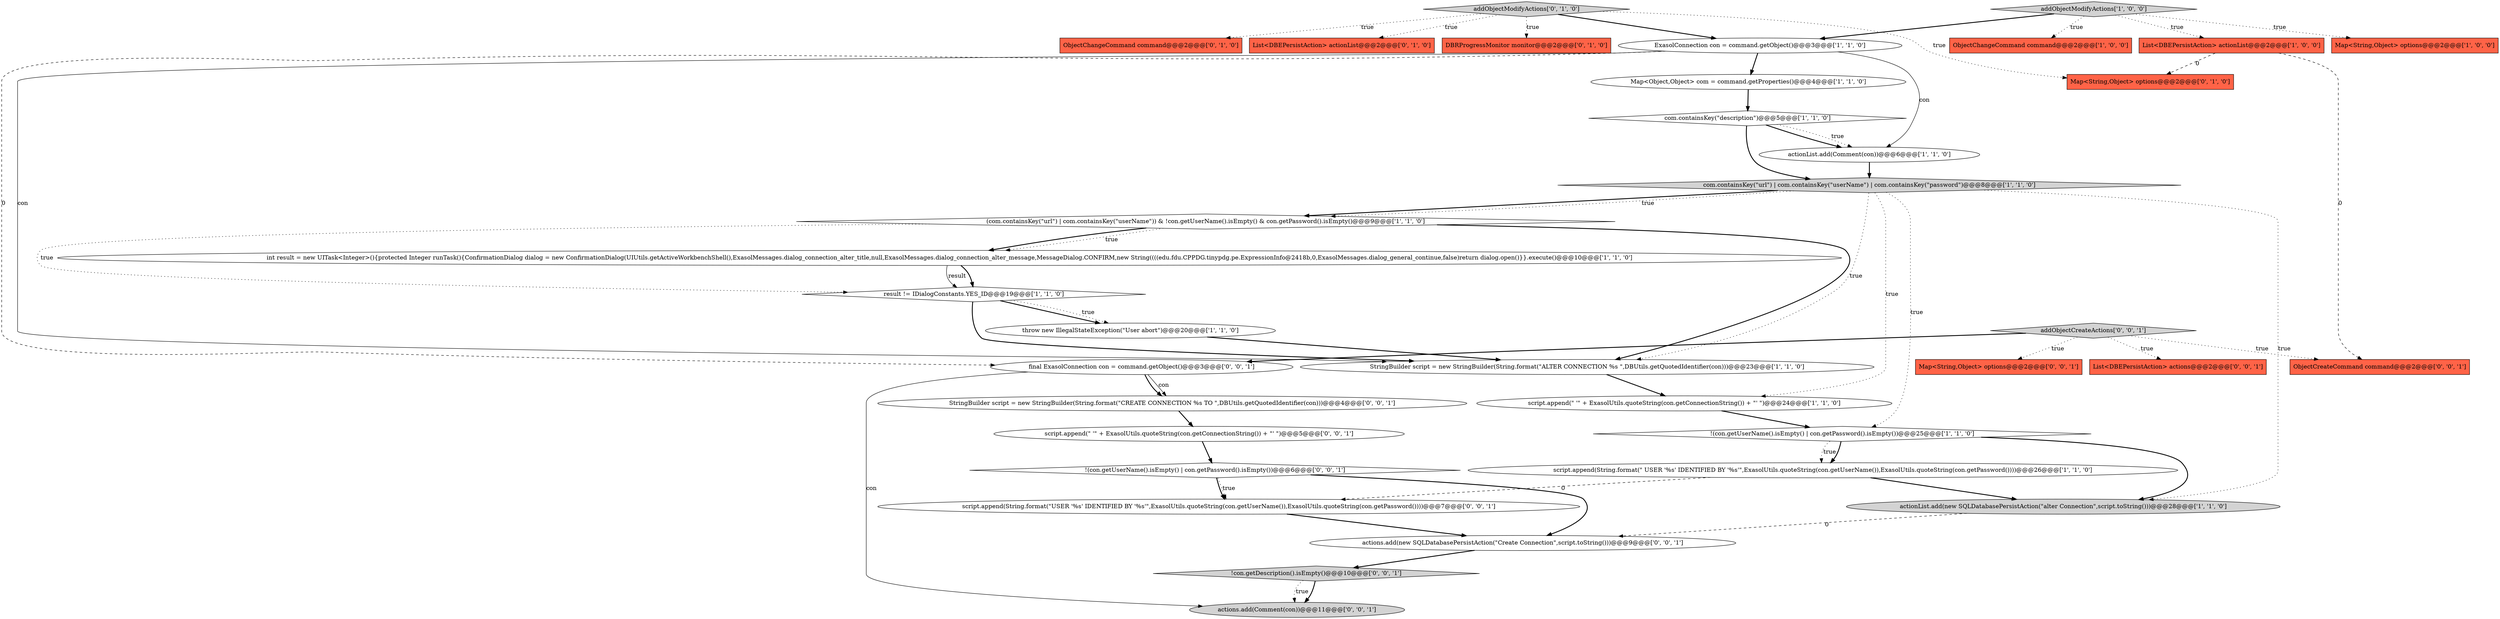 digraph {
10 [style = filled, label = "int result = new UITask<Integer>(){protected Integer runTask(){ConfirmationDialog dialog = new ConfirmationDialog(UIUtils.getActiveWorkbenchShell(),ExasolMessages.dialog_connection_alter_title,null,ExasolMessages.dialog_connection_alter_message,MessageDialog.CONFIRM,new String((((edu.fdu.CPPDG.tinypdg.pe.ExpressionInfo@2418b,0,ExasolMessages.dialog_general_continue,false)return dialog.open()}}.execute()@@@10@@@['1', '1', '0']", fillcolor = white, shape = ellipse image = "AAA0AAABBB1BBB"];
23 [style = filled, label = "actions.add(new SQLDatabasePersistAction(\"Create Connection\",script.toString()))@@@9@@@['0', '0', '1']", fillcolor = white, shape = ellipse image = "AAA0AAABBB3BBB"];
17 [style = filled, label = "(com.containsKey(\"url\") | com.containsKey(\"userName\")) & !con.getUserName().isEmpty() & con.getPassword().isEmpty()@@@9@@@['1', '1', '0']", fillcolor = white, shape = diamond image = "AAA0AAABBB1BBB"];
20 [style = filled, label = "ObjectChangeCommand command@@@2@@@['0', '1', '0']", fillcolor = tomato, shape = box image = "AAA0AAABBB2BBB"];
25 [style = filled, label = "List<DBEPersistAction> actions@@@2@@@['0', '0', '1']", fillcolor = tomato, shape = box image = "AAA0AAABBB3BBB"];
29 [style = filled, label = "script.append(\" '\" + ExasolUtils.quoteString(con.getConnectionString()) + \"' \")@@@5@@@['0', '0', '1']", fillcolor = white, shape = ellipse image = "AAA0AAABBB3BBB"];
4 [style = filled, label = "actionList.add(new SQLDatabasePersistAction(\"alter Connection\",script.toString()))@@@28@@@['1', '1', '0']", fillcolor = lightgray, shape = ellipse image = "AAA0AAABBB1BBB"];
31 [style = filled, label = "ObjectCreateCommand command@@@2@@@['0', '0', '1']", fillcolor = tomato, shape = box image = "AAA0AAABBB3BBB"];
15 [style = filled, label = "script.append(String.format(\" USER '%s' IDENTIFIED BY '%s'\",ExasolUtils.quoteString(con.getUserName()),ExasolUtils.quoteString(con.getPassword())))@@@26@@@['1', '1', '0']", fillcolor = white, shape = ellipse image = "AAA0AAABBB1BBB"];
7 [style = filled, label = "Map<Object,Object> com = command.getProperties()@@@4@@@['1', '1', '0']", fillcolor = white, shape = ellipse image = "AAA0AAABBB1BBB"];
24 [style = filled, label = "final ExasolConnection con = command.getObject()@@@3@@@['0', '0', '1']", fillcolor = white, shape = ellipse image = "AAA0AAABBB3BBB"];
33 [style = filled, label = "!(con.getUserName().isEmpty() | con.getPassword().isEmpty())@@@6@@@['0', '0', '1']", fillcolor = white, shape = diamond image = "AAA0AAABBB3BBB"];
12 [style = filled, label = "ObjectChangeCommand command@@@2@@@['1', '0', '0']", fillcolor = tomato, shape = box image = "AAA0AAABBB1BBB"];
28 [style = filled, label = "!con.getDescription().isEmpty()@@@10@@@['0', '0', '1']", fillcolor = lightgray, shape = diamond image = "AAA0AAABBB3BBB"];
27 [style = filled, label = "Map<String,Object> options@@@2@@@['0', '0', '1']", fillcolor = tomato, shape = box image = "AAA0AAABBB3BBB"];
3 [style = filled, label = "addObjectModifyActions['1', '0', '0']", fillcolor = lightgray, shape = diamond image = "AAA0AAABBB1BBB"];
6 [style = filled, label = "com.containsKey(\"description\")@@@5@@@['1', '1', '0']", fillcolor = white, shape = diamond image = "AAA0AAABBB1BBB"];
26 [style = filled, label = "addObjectCreateActions['0', '0', '1']", fillcolor = lightgray, shape = diamond image = "AAA0AAABBB3BBB"];
2 [style = filled, label = "com.containsKey(\"url\") | com.containsKey(\"userName\") | com.containsKey(\"password\")@@@8@@@['1', '1', '0']", fillcolor = lightgray, shape = diamond image = "AAA0AAABBB1BBB"];
32 [style = filled, label = "script.append(String.format(\"USER '%s' IDENTIFIED BY '%s'\",ExasolUtils.quoteString(con.getUserName()),ExasolUtils.quoteString(con.getPassword())))@@@7@@@['0', '0', '1']", fillcolor = white, shape = ellipse image = "AAA0AAABBB3BBB"];
0 [style = filled, label = "StringBuilder script = new StringBuilder(String.format(\"ALTER CONNECTION %s \",DBUtils.getQuotedIdentifier(con)))@@@23@@@['1', '1', '0']", fillcolor = white, shape = ellipse image = "AAA0AAABBB1BBB"];
13 [style = filled, label = "List<DBEPersistAction> actionList@@@2@@@['1', '0', '0']", fillcolor = tomato, shape = box image = "AAA1AAABBB1BBB"];
34 [style = filled, label = "actions.add(Comment(con))@@@11@@@['0', '0', '1']", fillcolor = lightgray, shape = ellipse image = "AAA0AAABBB3BBB"];
1 [style = filled, label = "actionList.add(Comment(con))@@@6@@@['1', '1', '0']", fillcolor = white, shape = ellipse image = "AAA0AAABBB1BBB"];
19 [style = filled, label = "List<DBEPersistAction> actionList@@@2@@@['0', '1', '0']", fillcolor = tomato, shape = box image = "AAA0AAABBB2BBB"];
16 [style = filled, label = "ExasolConnection con = command.getObject()@@@3@@@['1', '1', '0']", fillcolor = white, shape = ellipse image = "AAA0AAABBB1BBB"];
8 [style = filled, label = "result != IDialogConstants.YES_ID@@@19@@@['1', '1', '0']", fillcolor = white, shape = diamond image = "AAA0AAABBB1BBB"];
30 [style = filled, label = "StringBuilder script = new StringBuilder(String.format(\"CREATE CONNECTION %s TO \",DBUtils.getQuotedIdentifier(con)))@@@4@@@['0', '0', '1']", fillcolor = white, shape = ellipse image = "AAA0AAABBB3BBB"];
5 [style = filled, label = "throw new IllegalStateException(\"User abort\")@@@20@@@['1', '1', '0']", fillcolor = white, shape = ellipse image = "AAA0AAABBB1BBB"];
9 [style = filled, label = "Map<String,Object> options@@@2@@@['1', '0', '0']", fillcolor = tomato, shape = box image = "AAA0AAABBB1BBB"];
18 [style = filled, label = "DBRProgressMonitor monitor@@@2@@@['0', '1', '0']", fillcolor = tomato, shape = box image = "AAA0AAABBB2BBB"];
21 [style = filled, label = "Map<String,Object> options@@@2@@@['0', '1', '0']", fillcolor = tomato, shape = box image = "AAA1AAABBB2BBB"];
14 [style = filled, label = "!(con.getUserName().isEmpty() | con.getPassword().isEmpty())@@@25@@@['1', '1', '0']", fillcolor = white, shape = diamond image = "AAA0AAABBB1BBB"];
11 [style = filled, label = "script.append(\" '\" + ExasolUtils.quoteString(con.getConnectionString()) + \"' \")@@@24@@@['1', '1', '0']", fillcolor = white, shape = ellipse image = "AAA0AAABBB1BBB"];
22 [style = filled, label = "addObjectModifyActions['0', '1', '0']", fillcolor = lightgray, shape = diamond image = "AAA0AAABBB2BBB"];
2->17 [style = bold, label=""];
22->21 [style = dotted, label="true"];
17->10 [style = bold, label=""];
16->1 [style = solid, label="con"];
2->0 [style = dotted, label="true"];
32->23 [style = bold, label=""];
22->18 [style = dotted, label="true"];
22->19 [style = dotted, label="true"];
28->34 [style = bold, label=""];
11->14 [style = bold, label=""];
16->0 [style = solid, label="con"];
22->16 [style = bold, label=""];
33->32 [style = dotted, label="true"];
26->25 [style = dotted, label="true"];
16->24 [style = dashed, label="0"];
26->27 [style = dotted, label="true"];
2->17 [style = dotted, label="true"];
24->30 [style = solid, label="con"];
16->7 [style = bold, label=""];
6->1 [style = dotted, label="true"];
24->34 [style = solid, label="con"];
0->11 [style = bold, label=""];
15->32 [style = dashed, label="0"];
3->9 [style = dotted, label="true"];
3->16 [style = bold, label=""];
26->24 [style = bold, label=""];
30->29 [style = bold, label=""];
24->30 [style = bold, label=""];
6->2 [style = bold, label=""];
33->23 [style = bold, label=""];
8->0 [style = bold, label=""];
23->28 [style = bold, label=""];
2->11 [style = dotted, label="true"];
6->1 [style = bold, label=""];
17->10 [style = dotted, label="true"];
17->8 [style = dotted, label="true"];
14->15 [style = dotted, label="true"];
26->31 [style = dotted, label="true"];
29->33 [style = bold, label=""];
17->0 [style = bold, label=""];
22->20 [style = dotted, label="true"];
13->21 [style = dashed, label="0"];
10->8 [style = bold, label=""];
8->5 [style = bold, label=""];
5->0 [style = bold, label=""];
8->5 [style = dotted, label="true"];
13->31 [style = dashed, label="0"];
3->12 [style = dotted, label="true"];
7->6 [style = bold, label=""];
2->4 [style = dotted, label="true"];
15->4 [style = bold, label=""];
33->32 [style = bold, label=""];
2->14 [style = dotted, label="true"];
14->15 [style = bold, label=""];
1->2 [style = bold, label=""];
4->23 [style = dashed, label="0"];
10->8 [style = solid, label="result"];
28->34 [style = dotted, label="true"];
3->13 [style = dotted, label="true"];
14->4 [style = bold, label=""];
}
